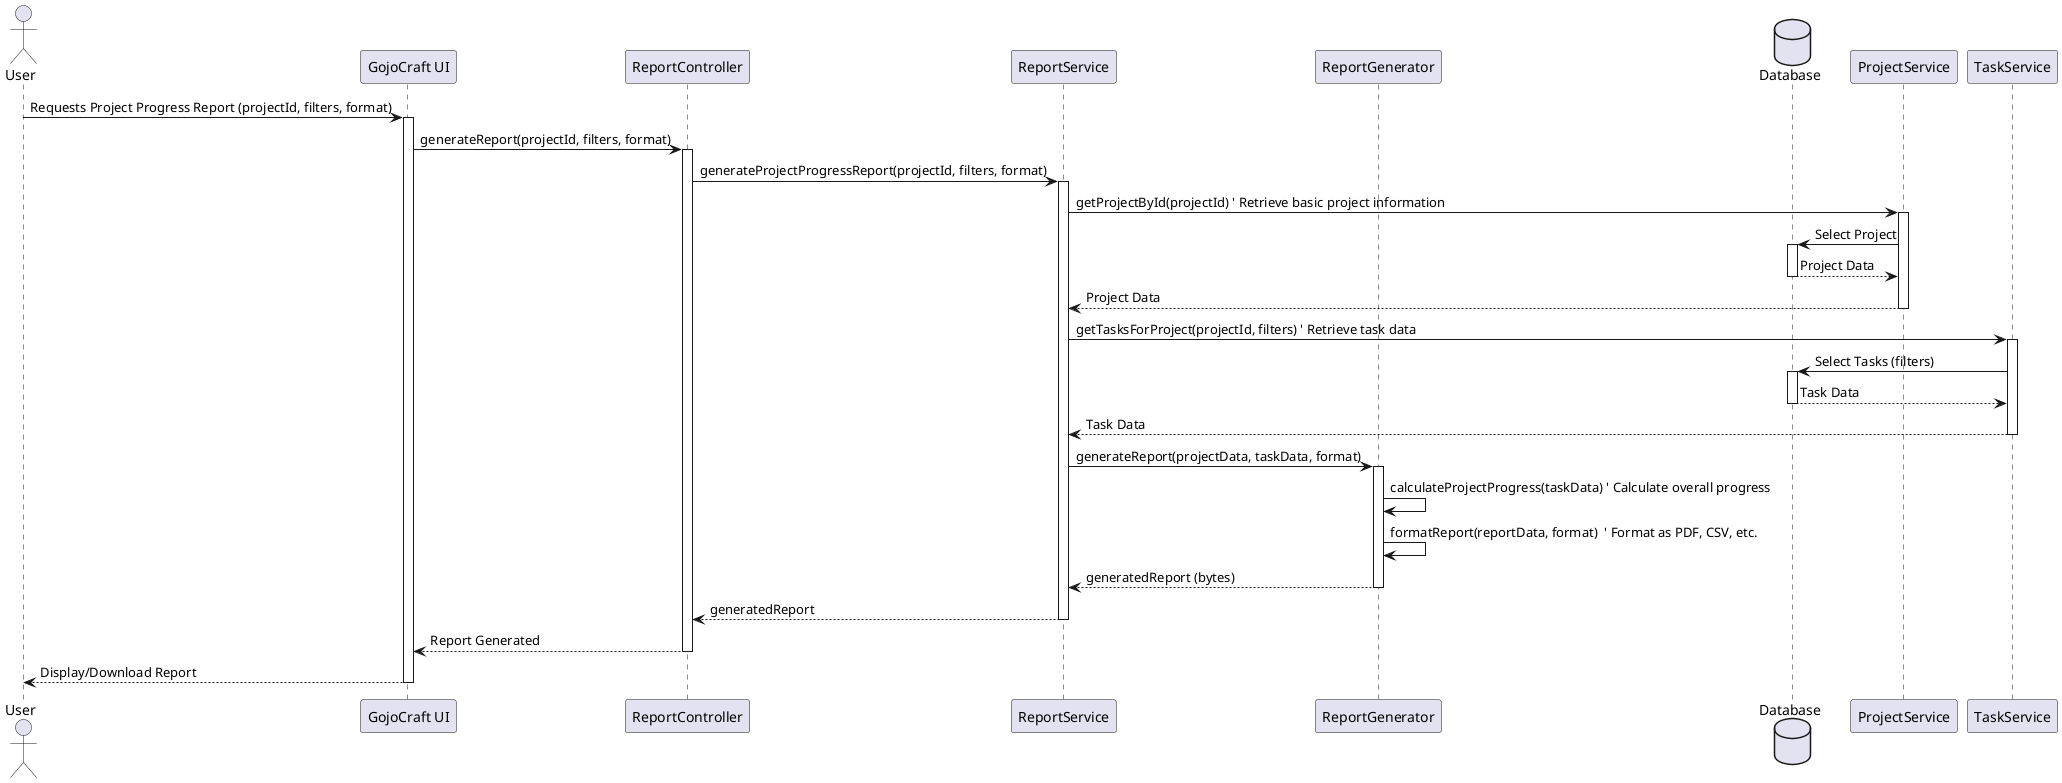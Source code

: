 @startuml
actor User as U
participant "GojoCraft UI" as UI
participant "ReportController" as RC
participant "ReportService" as RS
participant "ReportGenerator" as RG
database Database
participant "ProjectService" as PS
participant "TaskService" as TS

U -> UI: Requests Project Progress Report (projectId, filters, format)
activate UI
UI -> RC: generateReport(projectId, filters, format)
activate RC
RC -> RS: generateProjectProgressReport(projectId, filters, format)
activate RS

RS -> PS: getProjectById(projectId) ' Retrieve basic project information
activate PS
PS -> Database: Select Project
activate Database
Database --> PS: Project Data
deactivate Database
PS --> RS: Project Data
deactivate PS

RS -> TS: getTasksForProject(projectId, filters) ' Retrieve task data
activate TS
TS -> Database: Select Tasks (filters)
activate Database
Database --> TS: Task Data
deactivate Database
TS --> RS: Task Data
deactivate TS

RS -> RG: generateReport(projectData, taskData, format)
activate RG
RG -> RG: calculateProjectProgress(taskData) ' Calculate overall progress
RG -> RG: formatReport(reportData, format)  ' Format as PDF, CSV, etc.
RG --> RS: generatedReport (bytes)
deactivate RG
RS --> RC: generatedReport
deactivate RS
RC --> UI: Report Generated
deactivate RC
UI --> U: Display/Download Report
deactivate UI
@enduml